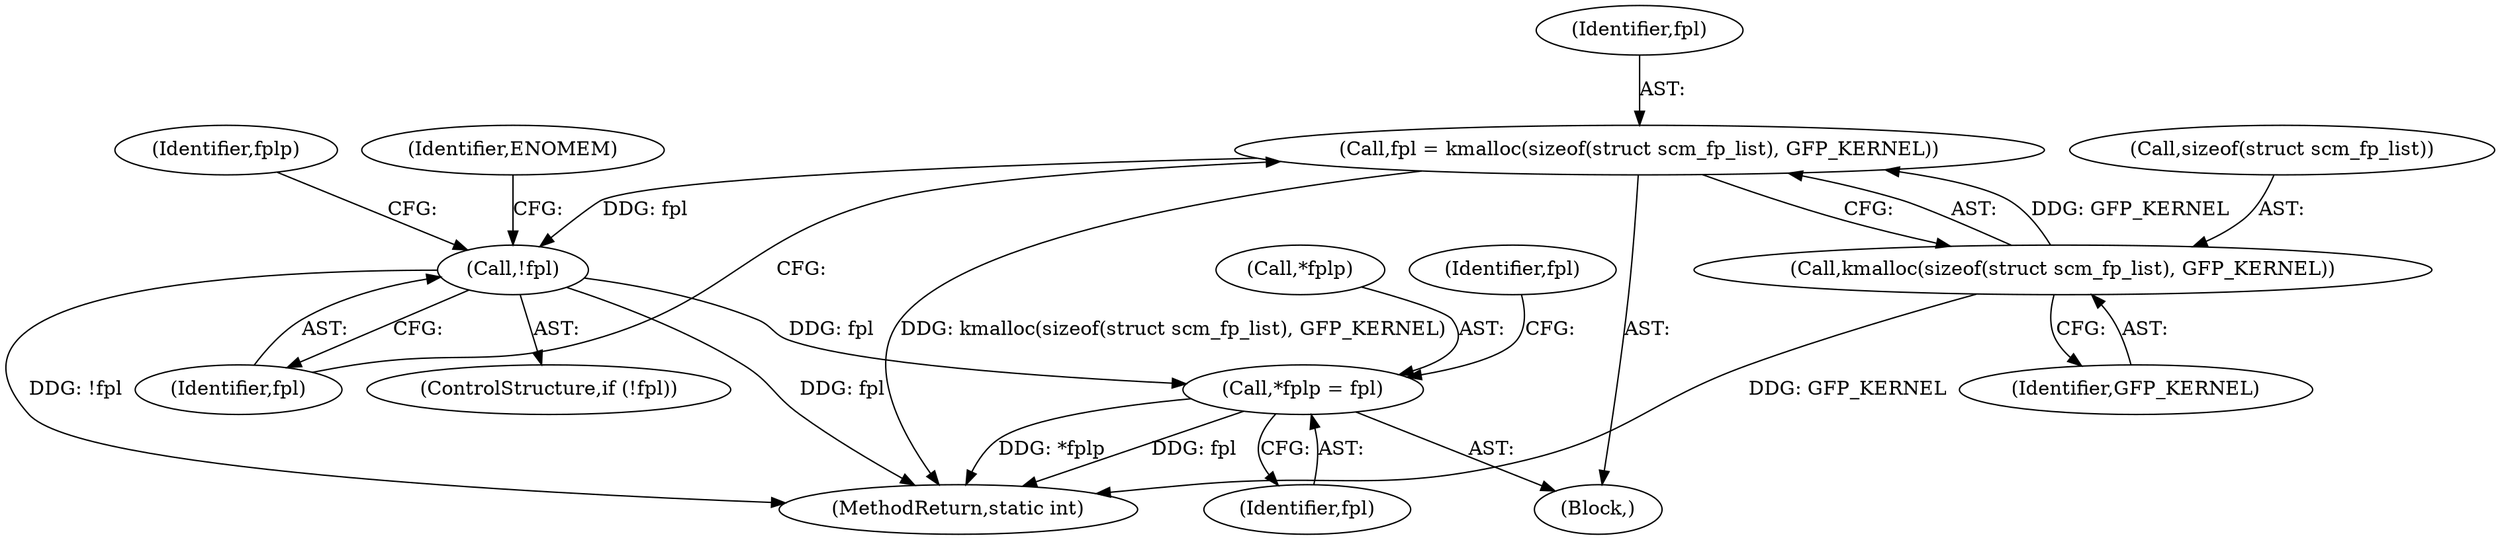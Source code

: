 digraph "0_linux_415e3d3e90ce9e18727e8843ae343eda5a58fad6_0@API" {
"1000149" [label="(Call,fpl = kmalloc(sizeof(struct scm_fp_list), GFP_KERNEL))"];
"1000151" [label="(Call,kmalloc(sizeof(struct scm_fp_list), GFP_KERNEL))"];
"1000156" [label="(Call,!fpl)"];
"1000161" [label="(Call,*fplp = fpl)"];
"1000154" [label="(Identifier,GFP_KERNEL)"];
"1000157" [label="(Identifier,fpl)"];
"1000155" [label="(ControlStructure,if (!fpl))"];
"1000152" [label="(Call,sizeof(struct scm_fp_list))"];
"1000160" [label="(Identifier,ENOMEM)"];
"1000162" [label="(Call,*fplp)"];
"1000150" [label="(Identifier,fpl)"];
"1000255" [label="(MethodReturn,static int)"];
"1000163" [label="(Identifier,fplp)"];
"1000156" [label="(Call,!fpl)"];
"1000161" [label="(Call,*fplp = fpl)"];
"1000151" [label="(Call,kmalloc(sizeof(struct scm_fp_list), GFP_KERNEL))"];
"1000164" [label="(Identifier,fpl)"];
"1000148" [label="(Block,)"];
"1000149" [label="(Call,fpl = kmalloc(sizeof(struct scm_fp_list), GFP_KERNEL))"];
"1000167" [label="(Identifier,fpl)"];
"1000149" -> "1000148"  [label="AST: "];
"1000149" -> "1000151"  [label="CFG: "];
"1000150" -> "1000149"  [label="AST: "];
"1000151" -> "1000149"  [label="AST: "];
"1000157" -> "1000149"  [label="CFG: "];
"1000149" -> "1000255"  [label="DDG: kmalloc(sizeof(struct scm_fp_list), GFP_KERNEL)"];
"1000151" -> "1000149"  [label="DDG: GFP_KERNEL"];
"1000149" -> "1000156"  [label="DDG: fpl"];
"1000151" -> "1000154"  [label="CFG: "];
"1000152" -> "1000151"  [label="AST: "];
"1000154" -> "1000151"  [label="AST: "];
"1000151" -> "1000255"  [label="DDG: GFP_KERNEL"];
"1000156" -> "1000155"  [label="AST: "];
"1000156" -> "1000157"  [label="CFG: "];
"1000157" -> "1000156"  [label="AST: "];
"1000160" -> "1000156"  [label="CFG: "];
"1000163" -> "1000156"  [label="CFG: "];
"1000156" -> "1000255"  [label="DDG: fpl"];
"1000156" -> "1000255"  [label="DDG: !fpl"];
"1000156" -> "1000161"  [label="DDG: fpl"];
"1000161" -> "1000148"  [label="AST: "];
"1000161" -> "1000164"  [label="CFG: "];
"1000162" -> "1000161"  [label="AST: "];
"1000164" -> "1000161"  [label="AST: "];
"1000167" -> "1000161"  [label="CFG: "];
"1000161" -> "1000255"  [label="DDG: fpl"];
"1000161" -> "1000255"  [label="DDG: *fplp"];
}
